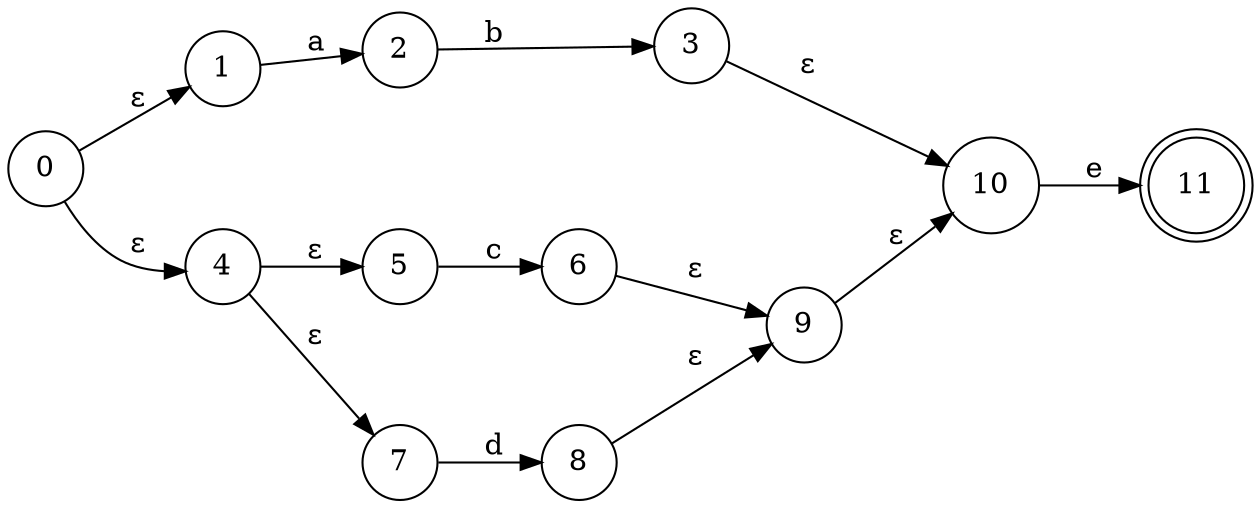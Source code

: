digraph G { 
nodesep=0.8; 
ranksep=0.5; 
rankdir = LR; 
node[shape = circle ]; 
0->1 [ label = " ε"]; 
1->2 [ label = " a"]; 
2->3 [ label = " b"]; 
0->4 [ label = " ε"]; 
4->5 [ label = " ε"]; 
5->6 [ label = " c"]; 
4->7 [ label = " ε"]; 
7->8 [ label = " d"]; 
8->9 [ label = " ε"]; 
6->9 [ label = " ε"]; 
9->10 [ label = " ε"]; 
3->10 [ label = " ε"]; 
10->11 [ label = " e"]; 
11[ shape = doublecircle];}